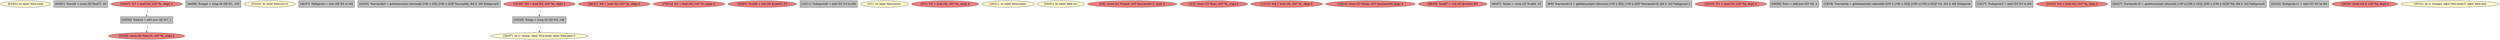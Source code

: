 
digraph G {


node1347 [fillcolor=lemonchiffon,label="[62/63]  br label %for.cond",shape=ellipse,style=filled ]
node1346 [fillcolor=grey,label="[60/61]  %rem8 = srem i32 %call7, 10",shape=rectangle,style=filled ]
node1342 [fillcolor=lightcoral,label="[54/57]  %7 = load i32, i32* %i, align 4",shape=ellipse,style=filled ]
node1339 [fillcolor=grey,label="[48/49]  %cmp2 = icmp slt i32 %1, 100",shape=rectangle,style=filled ]
node1341 [fillcolor=lemonchiffon,label="[52/53]  br label %for.inc13",shape=ellipse,style=filled ]
node1338 [fillcolor=grey,label="[46/47]  %idxprom = sext i32 %2 to i64",shape=rectangle,style=filled ]
node1337 [fillcolor=grey,label="[44/45]  %arrayidx6 = getelementptr inbounds [100 x i32], [100 x i32]* %arrayidx, i64 0, i64 %idxprom5",shape=rectangle,style=filled ]
node1336 [fillcolor=grey,label="[35/38]  %cmp = icmp slt i32 %0, 100",shape=rectangle,style=filled ]
node1334 [fillcolor=lightcoral,label="[40/41]  %6 = load i32, i32* %j, align 4",shape=ellipse,style=filled ]
node1333 [fillcolor=lightcoral,label="[34/39]  %0 = load i32, i32* %i, align 4",shape=ellipse,style=filled ]
node1351 [fillcolor=lightcoral,label="[70/71]  %2 = load i32, i32* %i, align 4",shape=ellipse,style=filled ]
node1348 [fillcolor=lightcoral,label="[64/65]  %call4 = call i32 @rand() #3",shape=ellipse,style=filled ]
node1332 [fillcolor=lightcoral,label="[32/33]  store i32 %inc14, i32* %i, align 4",shape=ellipse,style=filled ]
node1344 [fillcolor=lemonchiffon,label="[36/37]  br i1 %cmp, label %for.body, label %for.end15",shape=ellipse,style=filled ]
node1321 [fillcolor=grey,label="[10/11]  %idxprom9 = sext i32 %4 to i64",shape=rectangle,style=filled ]
node1316 [fillcolor=lemonchiffon,label="[0/1]  br label %for.cond1",shape=ellipse,style=filled ]
node1319 [fillcolor=lightcoral,label="[6/7]  %5 = load i32, i32* %j, align 4",shape=ellipse,style=filled ]
node1326 [fillcolor=lemonchiffon,label="[20/21]  br label %for.cond1",shape=ellipse,style=filled ]
node1340 [fillcolor=lemonchiffon,label="[50/51]  br label %for.inc",shape=ellipse,style=filled ]
node1318 [fillcolor=lightcoral,label="[4/5]  store i32 %rem8, i32* %arrayidx12, align 4",shape=ellipse,style=filled ]
node1317 [fillcolor=lightcoral,label="[2/3]  store i32 %inc, i32* %j, align 4",shape=ellipse,style=filled ]
node1322 [fillcolor=lightcoral,label="[12/13]  %4 = load i32, i32* %i, align 4",shape=ellipse,style=filled ]
node1323 [fillcolor=lightcoral,label="[14/15]  store i32 %rem, i32* %arrayidx6, align 4",shape=ellipse,style=filled ]
node1350 [fillcolor=lightcoral,label="[68/69]  %call7 = call i32 @rand() #3",shape=ellipse,style=filled ]
node1349 [fillcolor=grey,label="[66/67]  %rem = srem i32 %call4, 10",shape=rectangle,style=filled ]
node1320 [fillcolor=grey,label="[8/9]  %arrayidx12 = getelementptr inbounds [100 x i32], [100 x i32]* %arrayidx10, i64 0, i64 %idxprom11",shape=rectangle,style=filled ]
node1328 [fillcolor=lightcoral,label="[24/25]  %1 = load i32, i32* %j, align 4",shape=ellipse,style=filled ]
node1345 [fillcolor=grey,label="[55/56]  %inc14 = add nsw i32 %7, 1",shape=rectangle,style=filled ]
node1343 [fillcolor=grey,label="[58/59]  %inc = add nsw i32 %6, 1",shape=rectangle,style=filled ]
node1325 [fillcolor=grey,label="[18/19]  %arrayidx = getelementptr inbounds [100 x [100 x i32]], [100 x [100 x i32]]* %a, i64 0, i64 %idxprom",shape=rectangle,style=filled ]
node1324 [fillcolor=grey,label="[16/17]  %idxprom5 = sext i32 %3 to i64",shape=rectangle,style=filled ]
node1327 [fillcolor=lightcoral,label="[22/23]  %3 = load i32, i32* %j, align 4",shape=ellipse,style=filled ]
node1329 [fillcolor=grey,label="[26/27]  %arrayidx10 = getelementptr inbounds [100 x [100 x i32]], [100 x [100 x i32]]* %b, i64 0, i64 %idxprom9",shape=rectangle,style=filled ]
node1335 [fillcolor=grey,label="[42/43]  %idxprom11 = sext i32 %5 to i64",shape=rectangle,style=filled ]
node1330 [fillcolor=lightcoral,label="[28/29]  store i32 0, i32* %j, align 4",shape=ellipse,style=filled ]
node1331 [fillcolor=lemonchiffon,label="[30/31]  br i1 %cmp2, label %for.body3, label %for.end",shape=ellipse,style=filled ]

node1333->node1336 [style=dotted,color=forestgreen,label="T",fontcolor=forestgreen ]
node1345->node1332 [style=dotted,color=forestgreen,label="T",fontcolor=forestgreen ]
node1336->node1344 [style=dotted,color=forestgreen,label="T",fontcolor=forestgreen ]
node1342->node1345 [style=dotted,color=forestgreen,label="T",fontcolor=forestgreen ]


}

